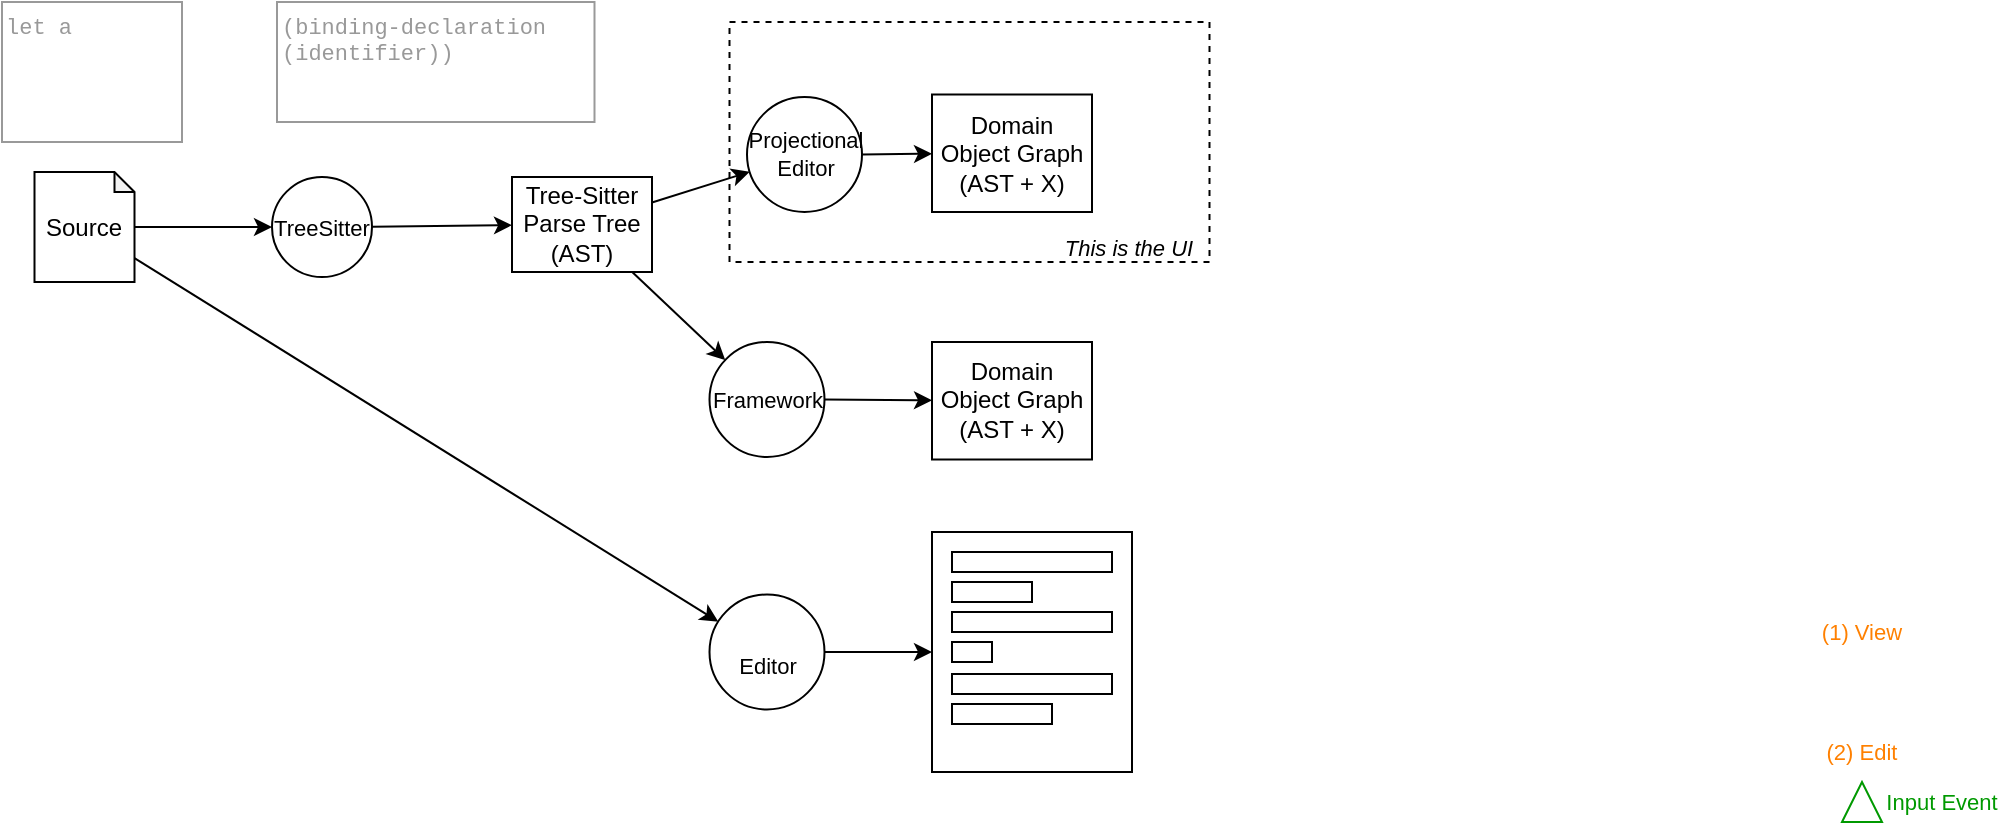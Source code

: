 <mxfile version="21.6.6" type="github">
  <diagram name="Page-1" id="97a40813-6b03-0c74-37c1-0168de264b11">
    <mxGraphModel dx="1133" dy="644" grid="1" gridSize="10" guides="1" tooltips="1" connect="1" arrows="1" fold="1" page="1" pageScale="1" pageWidth="2000" pageHeight="1000" background="#ffffff" math="0" shadow="0">
      <root>
        <mxCell id="0" />
        <mxCell id="1" parent="0" />
        <mxCell id="YmcwB35o4azCRKZYAoOn-45" value="" style="rounded=0;whiteSpace=wrap;html=1;fontFamily=Helvetica;fontSize=11;fontColor=default;fillColor=none;dashed=1;" vertex="1" parent="1">
          <mxGeometry x="468.75" y="80" width="240" height="120" as="geometry" />
        </mxCell>
        <mxCell id="YmcwB35o4azCRKZYAoOn-5" style="orthogonalLoop=1;jettySize=auto;html=1;" edge="1" parent="1" source="YmcwB35o4azCRKZYAoOn-2" target="YmcwB35o4azCRKZYAoOn-9">
          <mxGeometry relative="1" as="geometry" />
        </mxCell>
        <mxCell id="YmcwB35o4azCRKZYAoOn-17" style="edgeStyle=none;shape=connector;rounded=1;orthogonalLoop=1;jettySize=auto;html=1;labelBackgroundColor=default;strokeColor=default;fontFamily=Helvetica;fontSize=11;fontColor=default;endArrow=classic;" edge="1" parent="1" source="YmcwB35o4azCRKZYAoOn-2" target="YmcwB35o4azCRKZYAoOn-16">
          <mxGeometry relative="1" as="geometry" />
        </mxCell>
        <mxCell id="YmcwB35o4azCRKZYAoOn-2" value="Source" style="shape=note;whiteSpace=wrap;html=1;backgroundOutline=1;darkOpacity=0.05;size=10;" vertex="1" parent="1">
          <mxGeometry x="121.25" y="155" width="50" height="55" as="geometry" />
        </mxCell>
        <mxCell id="YmcwB35o4azCRKZYAoOn-14" style="edgeStyle=none;shape=connector;rounded=1;orthogonalLoop=1;jettySize=auto;html=1;labelBackgroundColor=default;strokeColor=default;fontFamily=Helvetica;fontSize=11;fontColor=default;endArrow=classic;" edge="1" parent="1" source="YmcwB35o4azCRKZYAoOn-3" target="YmcwB35o4azCRKZYAoOn-13">
          <mxGeometry relative="1" as="geometry" />
        </mxCell>
        <mxCell id="YmcwB35o4azCRKZYAoOn-42" style="edgeStyle=none;shape=connector;rounded=1;orthogonalLoop=1;jettySize=auto;html=1;labelBackgroundColor=default;strokeColor=default;fontFamily=Helvetica;fontSize=11;fontColor=default;endArrow=classic;" edge="1" parent="1" source="YmcwB35o4azCRKZYAoOn-3" target="YmcwB35o4azCRKZYAoOn-39">
          <mxGeometry relative="1" as="geometry" />
        </mxCell>
        <mxCell id="YmcwB35o4azCRKZYAoOn-3" value="Tree-Sitter&lt;br&gt;Parse Tree&lt;br&gt;(AST)" style="rounded=0;whiteSpace=wrap;html=1;" vertex="1" parent="1">
          <mxGeometry x="360" y="157.5" width="70" height="47.5" as="geometry" />
        </mxCell>
        <mxCell id="YmcwB35o4azCRKZYAoOn-6" value="Domain&lt;br&gt;Object Graph&lt;br&gt;(AST + X)" style="rounded=0;whiteSpace=wrap;html=1;" vertex="1" parent="1">
          <mxGeometry x="570" y="116.25" width="80" height="58.75" as="geometry" />
        </mxCell>
        <mxCell id="YmcwB35o4azCRKZYAoOn-12" style="edgeStyle=none;shape=connector;rounded=1;orthogonalLoop=1;jettySize=auto;html=1;labelBackgroundColor=default;strokeColor=default;fontFamily=Helvetica;fontSize=11;fontColor=default;endArrow=classic;" edge="1" parent="1" source="YmcwB35o4azCRKZYAoOn-9" target="YmcwB35o4azCRKZYAoOn-3">
          <mxGeometry relative="1" as="geometry" />
        </mxCell>
        <mxCell id="YmcwB35o4azCRKZYAoOn-9" value="TreeSitter" style="ellipse;whiteSpace=wrap;html=1;aspect=fixed;fontFamily=Helvetica;fontSize=11;fontColor=default;" vertex="1" parent="1">
          <mxGeometry x="240" y="157.5" width="50" height="50" as="geometry" />
        </mxCell>
        <mxCell id="YmcwB35o4azCRKZYAoOn-15" style="edgeStyle=none;shape=connector;rounded=1;orthogonalLoop=1;jettySize=auto;html=1;labelBackgroundColor=default;strokeColor=default;fontFamily=Helvetica;fontSize=11;fontColor=default;endArrow=classic;" edge="1" parent="1" source="YmcwB35o4azCRKZYAoOn-13" target="YmcwB35o4azCRKZYAoOn-46">
          <mxGeometry relative="1" as="geometry">
            <mxPoint x="568.75" y="260" as="targetPoint" />
          </mxGeometry>
        </mxCell>
        <mxCell id="YmcwB35o4azCRKZYAoOn-13" value="Framework" style="ellipse;whiteSpace=wrap;html=1;aspect=fixed;fontFamily=Helvetica;fontSize=11;fontColor=default;" vertex="1" parent="1">
          <mxGeometry x="458.75" y="240" width="57.5" height="57.5" as="geometry" />
        </mxCell>
        <mxCell id="YmcwB35o4azCRKZYAoOn-29" style="edgeStyle=none;shape=connector;rounded=1;orthogonalLoop=1;jettySize=auto;html=1;labelBackgroundColor=default;strokeColor=default;fontFamily=Helvetica;fontSize=11;fontColor=default;endArrow=classic;" edge="1" parent="1" source="YmcwB35o4azCRKZYAoOn-16" target="YmcwB35o4azCRKZYAoOn-20">
          <mxGeometry relative="1" as="geometry" />
        </mxCell>
        <mxCell id="YmcwB35o4azCRKZYAoOn-16" value="&lt;br&gt;Editor" style="ellipse;whiteSpace=wrap;html=1;aspect=fixed;fontFamily=Helvetica;fontSize=11;fontColor=default;" vertex="1" parent="1">
          <mxGeometry x="458.75" y="366.25" width="57.5" height="57.5" as="geometry" />
        </mxCell>
        <mxCell id="YmcwB35o4azCRKZYAoOn-30" value="" style="group" vertex="1" connectable="0" parent="1">
          <mxGeometry x="570" y="335" width="100" height="120" as="geometry" />
        </mxCell>
        <mxCell id="YmcwB35o4azCRKZYAoOn-20" value="" style="rounded=0;whiteSpace=wrap;html=1;fontFamily=Helvetica;fontSize=11;fontColor=default;" vertex="1" parent="YmcwB35o4azCRKZYAoOn-30">
          <mxGeometry width="100" height="120" as="geometry" />
        </mxCell>
        <mxCell id="YmcwB35o4azCRKZYAoOn-21" value="" style="rounded=0;whiteSpace=wrap;html=1;fontFamily=Helvetica;fontSize=11;fontColor=default;" vertex="1" parent="YmcwB35o4azCRKZYAoOn-30">
          <mxGeometry x="10" y="10" width="80" height="10" as="geometry" />
        </mxCell>
        <mxCell id="YmcwB35o4azCRKZYAoOn-22" value="" style="rounded=0;whiteSpace=wrap;html=1;fontFamily=Helvetica;fontSize=11;fontColor=default;" vertex="1" parent="YmcwB35o4azCRKZYAoOn-30">
          <mxGeometry x="10" y="25" width="40" height="10" as="geometry" />
        </mxCell>
        <mxCell id="YmcwB35o4azCRKZYAoOn-23" value="" style="rounded=0;whiteSpace=wrap;html=1;fontFamily=Helvetica;fontSize=11;fontColor=default;" vertex="1" parent="YmcwB35o4azCRKZYAoOn-30">
          <mxGeometry x="10" y="40" width="80" height="10" as="geometry" />
        </mxCell>
        <mxCell id="YmcwB35o4azCRKZYAoOn-24" value="" style="rounded=0;whiteSpace=wrap;html=1;fontFamily=Helvetica;fontSize=11;fontColor=default;" vertex="1" parent="YmcwB35o4azCRKZYAoOn-30">
          <mxGeometry x="10" y="55" width="20" height="10" as="geometry" />
        </mxCell>
        <mxCell id="YmcwB35o4azCRKZYAoOn-25" value="" style="rounded=0;whiteSpace=wrap;html=1;fontFamily=Helvetica;fontSize=11;fontColor=default;" vertex="1" parent="YmcwB35o4azCRKZYAoOn-30">
          <mxGeometry x="10" y="71" width="80" height="10" as="geometry" />
        </mxCell>
        <mxCell id="YmcwB35o4azCRKZYAoOn-26" value="" style="rounded=0;whiteSpace=wrap;html=1;fontFamily=Helvetica;fontSize=11;fontColor=default;" vertex="1" parent="YmcwB35o4azCRKZYAoOn-30">
          <mxGeometry x="10" y="86" width="50" height="10" as="geometry" />
        </mxCell>
        <mxCell id="YmcwB35o4azCRKZYAoOn-31" value="" style="triangle;whiteSpace=wrap;html=1;fontFamily=Helvetica;fontSize=11;fontColor=#009900;rotation=-90;strokeColor=#009900;" vertex="1" parent="1">
          <mxGeometry x="1025" y="460" width="20" height="20" as="geometry" />
        </mxCell>
        <mxCell id="YmcwB35o4azCRKZYAoOn-32" value="Input Event" style="text;html=1;strokeColor=none;fillColor=none;align=center;verticalAlign=middle;whiteSpace=wrap;rounded=0;fontSize=11;fontFamily=Helvetica;fontColor=#009900;" vertex="1" parent="1">
          <mxGeometry x="1045" y="455" width="60" height="30" as="geometry" />
        </mxCell>
        <mxCell id="YmcwB35o4azCRKZYAoOn-33" value="(2) Edit" style="text;html=1;strokeColor=none;fillColor=none;align=center;verticalAlign=middle;whiteSpace=wrap;rounded=0;fontSize=11;fontFamily=Helvetica;fontColor=#FF8000;" vertex="1" parent="1">
          <mxGeometry x="990" y="430" width="90" height="30" as="geometry" />
        </mxCell>
        <mxCell id="YmcwB35o4azCRKZYAoOn-34" value="(1) View" style="text;html=1;strokeColor=none;fillColor=none;align=center;verticalAlign=middle;whiteSpace=wrap;rounded=0;fontSize=11;fontFamily=Helvetica;fontColor=#FF8000;" vertex="1" parent="1">
          <mxGeometry x="990" y="370" width="90" height="30" as="geometry" />
        </mxCell>
        <mxCell id="YmcwB35o4azCRKZYAoOn-37" value="let a" style="rounded=0;whiteSpace=wrap;html=1;fontFamily=Courier New;fontSize=11;fontColor=#999999;align=left;verticalAlign=top;strokeColor=#999999;" vertex="1" parent="1">
          <mxGeometry x="105" y="70" width="90" height="70" as="geometry" />
        </mxCell>
        <mxCell id="YmcwB35o4azCRKZYAoOn-38" value="(binding-declaration (identifier))" style="rounded=0;whiteSpace=wrap;html=1;fontFamily=Courier New;fontSize=11;fontColor=#999999;align=left;verticalAlign=top;strokeColor=#999999;" vertex="1" parent="1">
          <mxGeometry x="242.5" y="70" width="158.75" height="60" as="geometry" />
        </mxCell>
        <mxCell id="YmcwB35o4azCRKZYAoOn-43" style="edgeStyle=none;shape=connector;rounded=1;orthogonalLoop=1;jettySize=auto;html=1;labelBackgroundColor=default;strokeColor=default;fontFamily=Helvetica;fontSize=11;fontColor=default;endArrow=classic;" edge="1" parent="1" source="YmcwB35o4azCRKZYAoOn-39" target="YmcwB35o4azCRKZYAoOn-6">
          <mxGeometry relative="1" as="geometry" />
        </mxCell>
        <mxCell id="YmcwB35o4azCRKZYAoOn-39" value="Projectional&lt;br&gt;Editor" style="ellipse;whiteSpace=wrap;html=1;aspect=fixed;fontFamily=Helvetica;fontSize=11;fontColor=default;" vertex="1" parent="1">
          <mxGeometry x="477.5" y="117.5" width="57.5" height="57.5" as="geometry" />
        </mxCell>
        <mxCell id="YmcwB35o4azCRKZYAoOn-46" value="Domain&lt;br&gt;Object Graph&lt;br&gt;(AST + X)" style="rounded=0;whiteSpace=wrap;html=1;" vertex="1" parent="1">
          <mxGeometry x="570" y="240" width="80" height="58.75" as="geometry" />
        </mxCell>
        <mxCell id="YmcwB35o4azCRKZYAoOn-47" value="&lt;i&gt;This is the UI&lt;/i&gt;" style="text;html=1;strokeColor=none;fillColor=none;align=center;verticalAlign=middle;whiteSpace=wrap;rounded=0;fontSize=11;fontFamily=Helvetica;fontColor=default;" vertex="1" parent="1">
          <mxGeometry x="608.75" y="177.5" width="118.75" height="30" as="geometry" />
        </mxCell>
      </root>
    </mxGraphModel>
  </diagram>
</mxfile>
